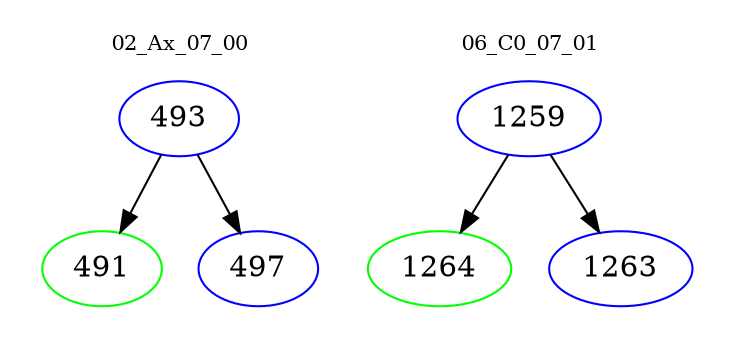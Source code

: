 digraph{
subgraph cluster_0 {
color = white
label = "02_Ax_07_00";
fontsize=10;
T0_493 [label="493", color="blue"]
T0_493 -> T0_491 [color="black"]
T0_491 [label="491", color="green"]
T0_493 -> T0_497 [color="black"]
T0_497 [label="497", color="blue"]
}
subgraph cluster_1 {
color = white
label = "06_C0_07_01";
fontsize=10;
T1_1259 [label="1259", color="blue"]
T1_1259 -> T1_1264 [color="black"]
T1_1264 [label="1264", color="green"]
T1_1259 -> T1_1263 [color="black"]
T1_1263 [label="1263", color="blue"]
}
}
